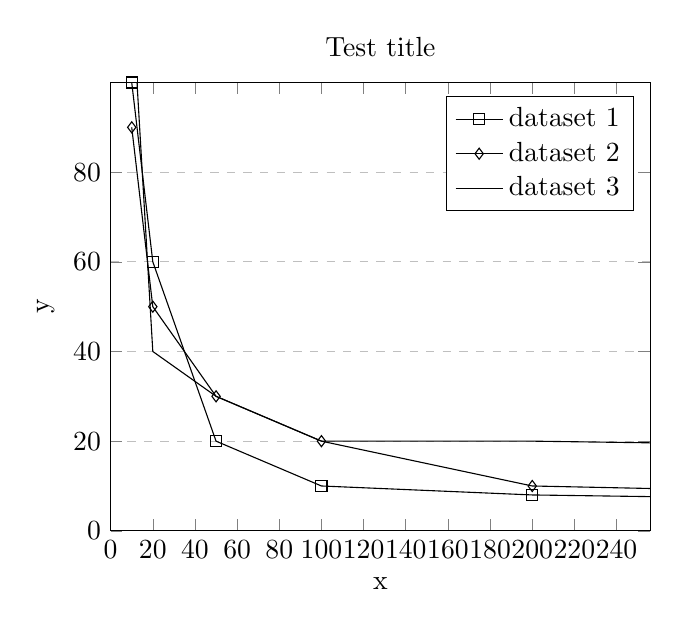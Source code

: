 \begin{tikzpicture}
\begin{axis}[
title={Test title},
xlabel={x},
ylabel={y},
xmin=0, xmax=256,
ymin=0, ymax=100,
xtick={0,20,40,60,80,100,120,140,160,180,200,220,240},
ytick={0,20,40,60,80},
legend pos=north east,
ymajorgrids=true,
grid style=dashed,
]
\addplot[color=black, mark=square]
coordinates {(10, 100)(20, 60)(50, 20)(100, 10)(200, 8)(500, 6)(1000, 5)};
\addlegendentry{dataset 1}

\addplot[color=black, mark=diamond]
coordinates {(10, 90)(20, 50)(50, 30)(100, 20)(200, 10)(500, 7)(1000, 7)};
\addlegendentry{dataset 2}

\addplot[color=black, mark=circle]
coordinates {(10, 120)(20, 40)(50, 30)(100, 20)(200, 20)(500, 18)(1000, 15)};
\addlegendentry{dataset 3}

\end{axis}
\end{tikzpicture}

